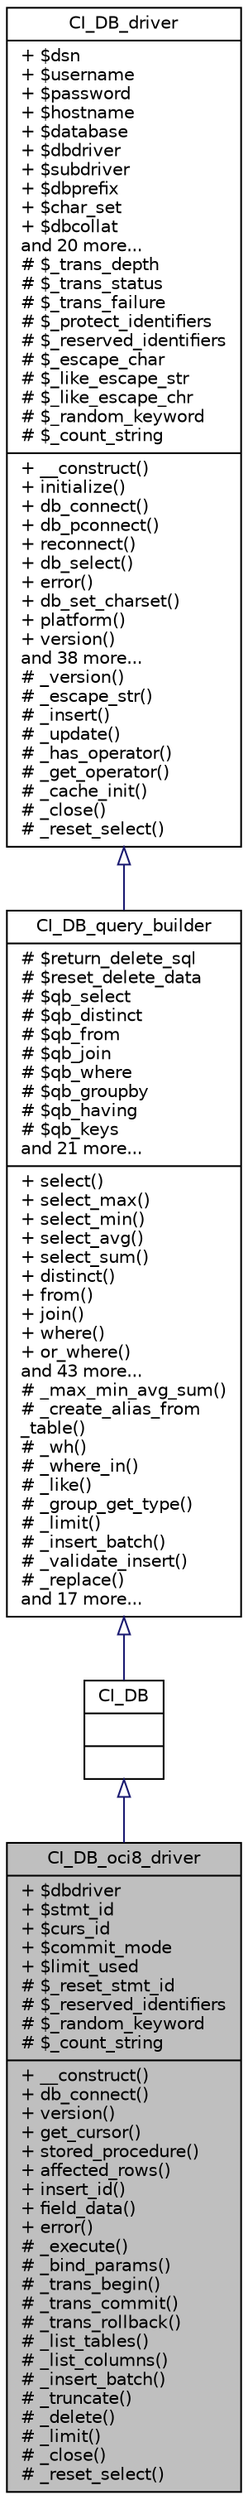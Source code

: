 digraph "CI_DB_oci8_driver"
{
 // LATEX_PDF_SIZE
  edge [fontname="Helvetica",fontsize="10",labelfontname="Helvetica",labelfontsize="10"];
  node [fontname="Helvetica",fontsize="10",shape=record];
  Node0 [label="{CI_DB_oci8_driver\n|+ $dbdriver\l+ $stmt_id\l+ $curs_id\l+ $commit_mode\l+ $limit_used\l# $_reset_stmt_id\l# $_reserved_identifiers\l# $_random_keyword\l# $_count_string\l|+ __construct()\l+ db_connect()\l+ version()\l+ get_cursor()\l+ stored_procedure()\l+ affected_rows()\l+ insert_id()\l+ field_data()\l+ error()\l# _execute()\l# _bind_params()\l# _trans_begin()\l# _trans_commit()\l# _trans_rollback()\l# _list_tables()\l# _list_columns()\l# _insert_batch()\l# _truncate()\l# _delete()\l# _limit()\l# _close()\l# _reset_select()\l}",height=0.2,width=0.4,color="black", fillcolor="grey75", style="filled", fontcolor="black",tooltip=" "];
  Node1 -> Node0 [dir="back",color="midnightblue",fontsize="10",style="solid",arrowtail="onormal",fontname="Helvetica"];
  Node1 [label="{CI_DB\n||}",height=0.2,width=0.4,color="black", fillcolor="white", style="filled",URL="$class_c_i___d_b.html",tooltip=" "];
  Node2 -> Node1 [dir="back",color="midnightblue",fontsize="10",style="solid",arrowtail="onormal",fontname="Helvetica"];
  Node2 [label="{CI_DB_query_builder\n|# $return_delete_sql\l# $reset_delete_data\l# $qb_select\l# $qb_distinct\l# $qb_from\l# $qb_join\l# $qb_where\l# $qb_groupby\l# $qb_having\l# $qb_keys\land 21 more...\l|+ select()\l+ select_max()\l+ select_min()\l+ select_avg()\l+ select_sum()\l+ distinct()\l+ from()\l+ join()\l+ where()\l+ or_where()\land 43 more...\l# _max_min_avg_sum()\l# _create_alias_from\l_table()\l# _wh()\l# _where_in()\l# _like()\l# _group_get_type()\l# _limit()\l# _insert_batch()\l# _validate_insert()\l# _replace()\land 17 more...\l}",height=0.2,width=0.4,color="black", fillcolor="white", style="filled",URL="$class_c_i___d_b__query__builder.html",tooltip=" "];
  Node3 -> Node2 [dir="back",color="midnightblue",fontsize="10",style="solid",arrowtail="onormal",fontname="Helvetica"];
  Node3 [label="{CI_DB_driver\n|+ $dsn\l+ $username\l+ $password\l+ $hostname\l+ $database\l+ $dbdriver\l+ $subdriver\l+ $dbprefix\l+ $char_set\l+ $dbcollat\land 20 more...\l# $_trans_depth\l# $_trans_status\l# $_trans_failure\l# $_protect_identifiers\l# $_reserved_identifiers\l# $_escape_char\l# $_like_escape_str\l# $_like_escape_chr\l# $_random_keyword\l# $_count_string\l|+ __construct()\l+ initialize()\l+ db_connect()\l+ db_pconnect()\l+ reconnect()\l+ db_select()\l+ error()\l+ db_set_charset()\l+ platform()\l+ version()\land 38 more...\l# _version()\l# _escape_str()\l# _insert()\l# _update()\l# _has_operator()\l# _get_operator()\l# _cache_init()\l# _close()\l# _reset_select()\l}",height=0.2,width=0.4,color="black", fillcolor="white", style="filled",URL="$class_c_i___d_b__driver.html",tooltip=" "];
}
